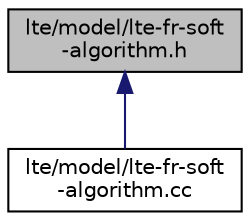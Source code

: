 digraph "lte/model/lte-fr-soft-algorithm.h"
{
  edge [fontname="Helvetica",fontsize="10",labelfontname="Helvetica",labelfontsize="10"];
  node [fontname="Helvetica",fontsize="10",shape=record];
  Node1 [label="lte/model/lte-fr-soft\l-algorithm.h",height=0.2,width=0.4,color="black", fillcolor="grey75", style="filled", fontcolor="black"];
  Node1 -> Node2 [dir="back",color="midnightblue",fontsize="10",style="solid"];
  Node2 [label="lte/model/lte-fr-soft\l-algorithm.cc",height=0.2,width=0.4,color="black", fillcolor="white", style="filled",URL="$d0/d72/lte-fr-soft-algorithm_8cc.html"];
}
